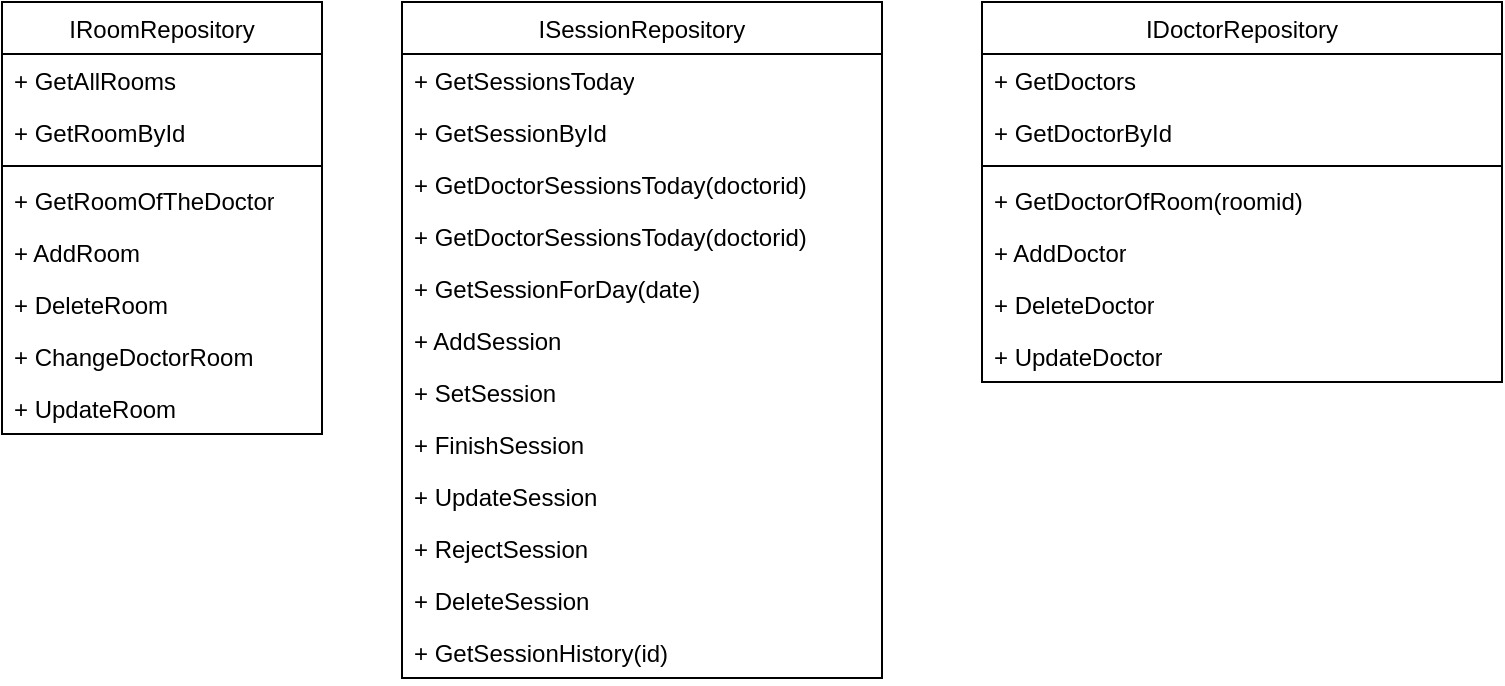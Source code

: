<mxfile version="28.0.6">
  <diagram name="Page-1" id="E7u51Lpc-kWLRfqcebCg">
    <mxGraphModel dx="833" dy="421" grid="1" gridSize="10" guides="1" tooltips="1" connect="1" arrows="1" fold="1" page="1" pageScale="1" pageWidth="850" pageHeight="1100" math="0" shadow="0">
      <root>
        <mxCell id="0" />
        <mxCell id="1" parent="0" />
        <mxCell id="W5-wOY_UtiA6yK5aEcOr-4" value="&lt;span style=&quot;font-weight: 400;&quot;&gt;IRoomRepository&lt;/span&gt;" style="swimlane;fontStyle=1;align=center;verticalAlign=top;childLayout=stackLayout;horizontal=1;startSize=26;horizontalStack=0;resizeParent=1;resizeParentMax=0;resizeLast=0;collapsible=1;marginBottom=0;whiteSpace=wrap;html=1;" parent="1" vertex="1">
          <mxGeometry x="40" y="200" width="160" height="216" as="geometry" />
        </mxCell>
        <mxCell id="W5-wOY_UtiA6yK5aEcOr-5" value="+ GetAllRooms" style="text;strokeColor=none;fillColor=none;align=left;verticalAlign=top;spacingLeft=4;spacingRight=4;overflow=hidden;rotatable=0;points=[[0,0.5],[1,0.5]];portConstraint=eastwest;whiteSpace=wrap;html=1;" parent="W5-wOY_UtiA6yK5aEcOr-4" vertex="1">
          <mxGeometry y="26" width="160" height="26" as="geometry" />
        </mxCell>
        <mxCell id="W5-wOY_UtiA6yK5aEcOr-47" value="+ GetRoomById" style="text;strokeColor=none;fillColor=none;align=left;verticalAlign=top;spacingLeft=4;spacingRight=4;overflow=hidden;rotatable=0;points=[[0,0.5],[1,0.5]];portConstraint=eastwest;whiteSpace=wrap;html=1;" parent="W5-wOY_UtiA6yK5aEcOr-4" vertex="1">
          <mxGeometry y="52" width="160" height="26" as="geometry" />
        </mxCell>
        <mxCell id="W5-wOY_UtiA6yK5aEcOr-6" value="" style="line;strokeWidth=1;fillColor=none;align=left;verticalAlign=middle;spacingTop=-1;spacingLeft=3;spacingRight=3;rotatable=0;labelPosition=right;points=[];portConstraint=eastwest;strokeColor=inherit;" parent="W5-wOY_UtiA6yK5aEcOr-4" vertex="1">
          <mxGeometry y="78" width="160" height="8" as="geometry" />
        </mxCell>
        <mxCell id="W5-wOY_UtiA6yK5aEcOr-7" value="+ GetRoomOfTheDoctor" style="text;strokeColor=none;fillColor=none;align=left;verticalAlign=top;spacingLeft=4;spacingRight=4;overflow=hidden;rotatable=0;points=[[0,0.5],[1,0.5]];portConstraint=eastwest;whiteSpace=wrap;html=1;" parent="W5-wOY_UtiA6yK5aEcOr-4" vertex="1">
          <mxGeometry y="86" width="160" height="26" as="geometry" />
        </mxCell>
        <mxCell id="W5-wOY_UtiA6yK5aEcOr-9" value="+ AddRoom&lt;div&gt;&lt;br/&gt;&lt;/div&gt;" style="text;strokeColor=none;fillColor=none;align=left;verticalAlign=top;spacingLeft=4;spacingRight=4;overflow=hidden;rotatable=0;points=[[0,0.5],[1,0.5]];portConstraint=eastwest;whiteSpace=wrap;html=1;" parent="W5-wOY_UtiA6yK5aEcOr-4" vertex="1">
          <mxGeometry y="112" width="160" height="26" as="geometry" />
        </mxCell>
        <mxCell id="W5-wOY_UtiA6yK5aEcOr-15" value="+ DeleteRoom" style="text;strokeColor=none;fillColor=none;align=left;verticalAlign=top;spacingLeft=4;spacingRight=4;overflow=hidden;rotatable=0;points=[[0,0.5],[1,0.5]];portConstraint=eastwest;whiteSpace=wrap;html=1;" parent="W5-wOY_UtiA6yK5aEcOr-4" vertex="1">
          <mxGeometry y="138" width="160" height="26" as="geometry" />
        </mxCell>
        <mxCell id="W5-wOY_UtiA6yK5aEcOr-16" value="+ ChangeDoctorRoom" style="text;strokeColor=none;fillColor=none;align=left;verticalAlign=top;spacingLeft=4;spacingRight=4;overflow=hidden;rotatable=0;points=[[0,0.5],[1,0.5]];portConstraint=eastwest;whiteSpace=wrap;html=1;" parent="W5-wOY_UtiA6yK5aEcOr-4" vertex="1">
          <mxGeometry y="164" width="160" height="26" as="geometry" />
        </mxCell>
        <mxCell id="W5-wOY_UtiA6yK5aEcOr-17" value="+ UpdateRoom" style="text;strokeColor=none;fillColor=none;align=left;verticalAlign=top;spacingLeft=4;spacingRight=4;overflow=hidden;rotatable=0;points=[[0,0.5],[1,0.5]];portConstraint=eastwest;whiteSpace=wrap;html=1;" parent="W5-wOY_UtiA6yK5aEcOr-4" vertex="1">
          <mxGeometry y="190" width="160" height="26" as="geometry" />
        </mxCell>
        <mxCell id="W5-wOY_UtiA6yK5aEcOr-36" value="&lt;span style=&quot;font-weight: 400;&quot;&gt;IDoctorRepository&lt;/span&gt;" style="swimlane;fontStyle=1;align=center;verticalAlign=top;childLayout=stackLayout;horizontal=1;startSize=26;horizontalStack=0;resizeParent=1;resizeParentMax=0;resizeLast=0;collapsible=1;marginBottom=0;whiteSpace=wrap;html=1;" parent="1" vertex="1">
          <mxGeometry x="530" y="200" width="260" height="190" as="geometry" />
        </mxCell>
        <mxCell id="W5-wOY_UtiA6yK5aEcOr-37" value="+ GetDoctors" style="text;strokeColor=none;fillColor=none;align=left;verticalAlign=top;spacingLeft=4;spacingRight=4;overflow=hidden;rotatable=0;points=[[0,0.5],[1,0.5]];portConstraint=eastwest;whiteSpace=wrap;html=1;" parent="W5-wOY_UtiA6yK5aEcOr-36" vertex="1">
          <mxGeometry y="26" width="260" height="26" as="geometry" />
        </mxCell>
        <mxCell id="W5-wOY_UtiA6yK5aEcOr-46" value="+ GetDoctorById" style="text;strokeColor=none;fillColor=none;align=left;verticalAlign=top;spacingLeft=4;spacingRight=4;overflow=hidden;rotatable=0;points=[[0,0.5],[1,0.5]];portConstraint=eastwest;whiteSpace=wrap;html=1;" parent="W5-wOY_UtiA6yK5aEcOr-36" vertex="1">
          <mxGeometry y="52" width="260" height="26" as="geometry" />
        </mxCell>
        <mxCell id="W5-wOY_UtiA6yK5aEcOr-38" value="" style="line;strokeWidth=1;fillColor=none;align=left;verticalAlign=middle;spacingTop=-1;spacingLeft=3;spacingRight=3;rotatable=0;labelPosition=right;points=[];portConstraint=eastwest;strokeColor=inherit;" parent="W5-wOY_UtiA6yK5aEcOr-36" vertex="1">
          <mxGeometry y="78" width="260" height="8" as="geometry" />
        </mxCell>
        <mxCell id="W5-wOY_UtiA6yK5aEcOr-39" value="+ GetDoctorOfRoom(roomid)" style="text;strokeColor=none;fillColor=none;align=left;verticalAlign=top;spacingLeft=4;spacingRight=4;overflow=hidden;rotatable=0;points=[[0,0.5],[1,0.5]];portConstraint=eastwest;whiteSpace=wrap;html=1;" parent="W5-wOY_UtiA6yK5aEcOr-36" vertex="1">
          <mxGeometry y="86" width="260" height="26" as="geometry" />
        </mxCell>
        <mxCell id="W5-wOY_UtiA6yK5aEcOr-40" value="&lt;div&gt;+ AddDoctor&lt;/div&gt;" style="text;strokeColor=none;fillColor=none;align=left;verticalAlign=top;spacingLeft=4;spacingRight=4;overflow=hidden;rotatable=0;points=[[0,0.5],[1,0.5]];portConstraint=eastwest;whiteSpace=wrap;html=1;" parent="W5-wOY_UtiA6yK5aEcOr-36" vertex="1">
          <mxGeometry y="112" width="260" height="26" as="geometry" />
        </mxCell>
        <mxCell id="W5-wOY_UtiA6yK5aEcOr-41" value="+ DeleteDoctor" style="text;strokeColor=none;fillColor=none;align=left;verticalAlign=top;spacingLeft=4;spacingRight=4;overflow=hidden;rotatable=0;points=[[0,0.5],[1,0.5]];portConstraint=eastwest;whiteSpace=wrap;html=1;" parent="W5-wOY_UtiA6yK5aEcOr-36" vertex="1">
          <mxGeometry y="138" width="260" height="26" as="geometry" />
        </mxCell>
        <mxCell id="W5-wOY_UtiA6yK5aEcOr-42" value="+ UpdateDoctor" style="text;strokeColor=none;fillColor=none;align=left;verticalAlign=top;spacingLeft=4;spacingRight=4;overflow=hidden;rotatable=0;points=[[0,0.5],[1,0.5]];portConstraint=eastwest;whiteSpace=wrap;html=1;" parent="W5-wOY_UtiA6yK5aEcOr-36" vertex="1">
          <mxGeometry y="164" width="260" height="26" as="geometry" />
        </mxCell>
        <mxCell id="W5-wOY_UtiA6yK5aEcOr-19" value="&lt;span style=&quot;font-weight: 400;&quot;&gt;ISessionRepository&lt;/span&gt;" style="swimlane;fontStyle=1;align=center;verticalAlign=top;childLayout=stackLayout;horizontal=1;startSize=26;horizontalStack=0;resizeParent=1;resizeParentMax=0;resizeLast=0;collapsible=1;marginBottom=0;whiteSpace=wrap;html=1;" parent="1" vertex="1">
          <mxGeometry x="240" y="200" width="240" height="338" as="geometry" />
        </mxCell>
        <mxCell id="W5-wOY_UtiA6yK5aEcOr-22" value="+ GetSessionsToday" style="text;strokeColor=none;fillColor=none;align=left;verticalAlign=top;spacingLeft=4;spacingRight=4;overflow=hidden;rotatable=0;points=[[0,0.5],[1,0.5]];portConstraint=eastwest;whiteSpace=wrap;html=1;" parent="W5-wOY_UtiA6yK5aEcOr-19" vertex="1">
          <mxGeometry y="26" width="240" height="26" as="geometry" />
        </mxCell>
        <mxCell id="W5-wOY_UtiA6yK5aEcOr-45" value="+ GetSessionById" style="text;strokeColor=none;fillColor=none;align=left;verticalAlign=top;spacingLeft=4;spacingRight=4;overflow=hidden;rotatable=0;points=[[0,0.5],[1,0.5]];portConstraint=eastwest;whiteSpace=wrap;html=1;" parent="W5-wOY_UtiA6yK5aEcOr-19" vertex="1">
          <mxGeometry y="52" width="240" height="26" as="geometry" />
        </mxCell>
        <mxCell id="W5-wOY_UtiA6yK5aEcOr-23" value="&lt;div&gt;+ GetDoctorSessionsToday(doctorid)&lt;/div&gt;" style="text;strokeColor=none;fillColor=none;align=left;verticalAlign=top;spacingLeft=4;spacingRight=4;overflow=hidden;rotatable=0;points=[[0,0.5],[1,0.5]];portConstraint=eastwest;whiteSpace=wrap;html=1;" parent="W5-wOY_UtiA6yK5aEcOr-19" vertex="1">
          <mxGeometry y="78" width="240" height="26" as="geometry" />
        </mxCell>
        <mxCell id="lH-k8hJXmYgDR5i-YsRo-1" value="&lt;div&gt;+ GetDoctorSessionsToday(doctorid)&lt;/div&gt;" style="text;strokeColor=none;fillColor=none;align=left;verticalAlign=top;spacingLeft=4;spacingRight=4;overflow=hidden;rotatable=0;points=[[0,0.5],[1,0.5]];portConstraint=eastwest;whiteSpace=wrap;html=1;" parent="W5-wOY_UtiA6yK5aEcOr-19" vertex="1">
          <mxGeometry y="104" width="240" height="26" as="geometry" />
        </mxCell>
        <mxCell id="W5-wOY_UtiA6yK5aEcOr-24" value="+ GetSessionForDay(date)" style="text;strokeColor=none;fillColor=none;align=left;verticalAlign=top;spacingLeft=4;spacingRight=4;overflow=hidden;rotatable=0;points=[[0,0.5],[1,0.5]];portConstraint=eastwest;whiteSpace=wrap;html=1;" parent="W5-wOY_UtiA6yK5aEcOr-19" vertex="1">
          <mxGeometry y="130" width="240" height="26" as="geometry" />
        </mxCell>
        <mxCell id="W5-wOY_UtiA6yK5aEcOr-25" value="+ AddSession" style="text;strokeColor=none;fillColor=none;align=left;verticalAlign=top;spacingLeft=4;spacingRight=4;overflow=hidden;rotatable=0;points=[[0,0.5],[1,0.5]];portConstraint=eastwest;whiteSpace=wrap;html=1;" parent="W5-wOY_UtiA6yK5aEcOr-19" vertex="1">
          <mxGeometry y="156" width="240" height="26" as="geometry" />
        </mxCell>
        <mxCell id="W5-wOY_UtiA6yK5aEcOr-27" value="+ SetSession" style="text;strokeColor=none;fillColor=none;align=left;verticalAlign=top;spacingLeft=4;spacingRight=4;overflow=hidden;rotatable=0;points=[[0,0.5],[1,0.5]];portConstraint=eastwest;whiteSpace=wrap;html=1;" parent="W5-wOY_UtiA6yK5aEcOr-19" vertex="1">
          <mxGeometry y="182" width="240" height="26" as="geometry" />
        </mxCell>
        <mxCell id="W5-wOY_UtiA6yK5aEcOr-28" value="+ FinishSession" style="text;strokeColor=none;fillColor=none;align=left;verticalAlign=top;spacingLeft=4;spacingRight=4;overflow=hidden;rotatable=0;points=[[0,0.5],[1,0.5]];portConstraint=eastwest;whiteSpace=wrap;html=1;" parent="W5-wOY_UtiA6yK5aEcOr-19" vertex="1">
          <mxGeometry y="208" width="240" height="26" as="geometry" />
        </mxCell>
        <mxCell id="W5-wOY_UtiA6yK5aEcOr-29" value="+ UpdateSession" style="text;strokeColor=none;fillColor=none;align=left;verticalAlign=top;spacingLeft=4;spacingRight=4;overflow=hidden;rotatable=0;points=[[0,0.5],[1,0.5]];portConstraint=eastwest;whiteSpace=wrap;html=1;" parent="W5-wOY_UtiA6yK5aEcOr-19" vertex="1">
          <mxGeometry y="234" width="240" height="26" as="geometry" />
        </mxCell>
        <mxCell id="W5-wOY_UtiA6yK5aEcOr-32" value="+ RejectSession" style="text;strokeColor=none;fillColor=none;align=left;verticalAlign=top;spacingLeft=4;spacingRight=4;overflow=hidden;rotatable=0;points=[[0,0.5],[1,0.5]];portConstraint=eastwest;whiteSpace=wrap;html=1;" parent="W5-wOY_UtiA6yK5aEcOr-19" vertex="1">
          <mxGeometry y="260" width="240" height="26" as="geometry" />
        </mxCell>
        <mxCell id="W5-wOY_UtiA6yK5aEcOr-30" value="+ DeleteSession" style="text;strokeColor=none;fillColor=none;align=left;verticalAlign=top;spacingLeft=4;spacingRight=4;overflow=hidden;rotatable=0;points=[[0,0.5],[1,0.5]];portConstraint=eastwest;whiteSpace=wrap;html=1;" parent="W5-wOY_UtiA6yK5aEcOr-19" vertex="1">
          <mxGeometry y="286" width="240" height="26" as="geometry" />
        </mxCell>
        <mxCell id="W5-wOY_UtiA6yK5aEcOr-35" value="+ GetSessionHistory(id)" style="text;strokeColor=none;fillColor=none;align=left;verticalAlign=top;spacingLeft=4;spacingRight=4;overflow=hidden;rotatable=0;points=[[0,0.5],[1,0.5]];portConstraint=eastwest;whiteSpace=wrap;html=1;" parent="W5-wOY_UtiA6yK5aEcOr-19" vertex="1">
          <mxGeometry y="312" width="240" height="26" as="geometry" />
        </mxCell>
      </root>
    </mxGraphModel>
  </diagram>
</mxfile>

